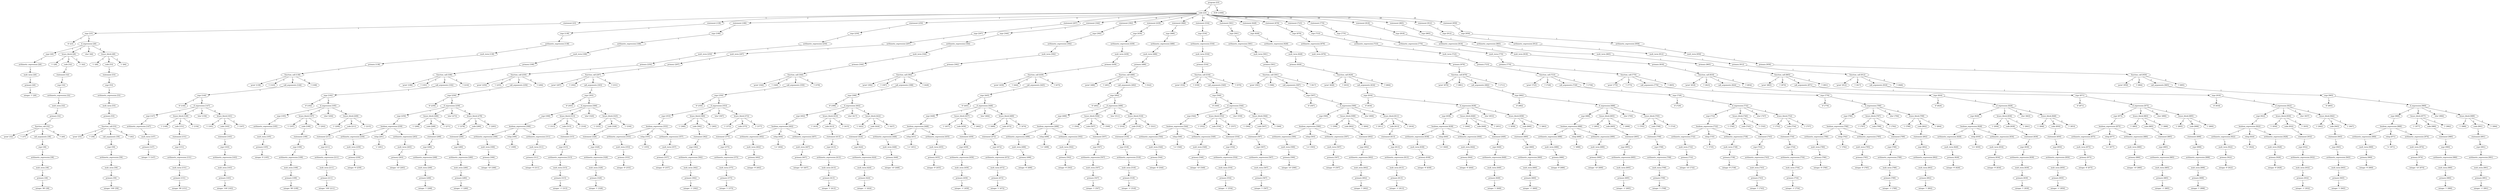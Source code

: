 digraph arpeggio_graph {
4310085312 [label="program [23]"];
4310085312->4310085184 [label="1"]

4310085184 [label="code [23]"];
4310085184->4309643584 [label="1"]

4309643584 [label="statement [23]"];
4309643584->4309644224 [label="1"]

4309644224 [label="expr [23]"];
4309644224->4308303536 [label="1"]

4308303536 [label=" 'if' [23]"];
4309644224->4311436992 [label="2"]

4311436992 [label="if_expression [26]"];
4311436992->4309250240 [label="1"]

4309250240 [label="expr [26]"];
4309250240->4309250752 [label="1"]

4309250752 [label="arithmetic_expression [26]"];
4309250752->4309252672 [label="1"]

4309252672 [label="mult_term [26]"];
4309252672->4309250368 [label="1"]

4309250368 [label="primary [26]"];
4309250368->4308623648 [label="1"]

4308623648 [label="integer '1' [26]"];
4311436992->4311436736 [label="2"]

4311436736 [label="brace_block [28]"];
4311436736->4308626224 [label="1"]

4308626224 [label=" '{' [28]"];
4311436736->4311435072 [label="2"]

4311435072 [label="code [32]"];
4311435072->4311434816 [label="1"]

4311434816 [label="statement [32]"];
4311434816->4311434944 [label="1"]

4311434944 [label="expr [32]"];
4311434944->4311436864 [label="1"]

4311436864 [label="arithmetic_expression [32]"];
4311436864->4311504576 [label="1"]

4311504576 [label="mult_term [32]"];
4311504576->4311504704 [label="1"]

4311504704 [label="primary [32]"];
4311504704->4311504832 [label="1"]

4311504832 [label="function_call [32]"];
4311504832->4309224912 [label="1"]

4309224912 [label=" 'print' [32]"];
4311504832->4309222448 [label="2"]

4309222448 [label=" '(' [37]"];
4311504832->4311503936 [label="3"]

4311503936 [label="call_arguments [38]"];
4311503936->4311503680 [label="1"]

4311503680 [label="expr [38]"];
4311503680->4311503808 [label="1"]

4311503808 [label="arithmetic_expression [38]"];
4311503808->4311504960 [label="1"]

4311504960 [label="mult_term [38]"];
4311504960->4311505088 [label="1"]

4311505088 [label="primary [38]"];
4311505088->4309222112 [label="1"]

4309222112 [label="integer '99' [38]"];
4311504832->4309222000 [label="4"]

4309222000 [label=" ')' [40]"];
4311436736->4309222224 [label="3"]

4309222224 [label=" '}' [42]"];
4311436992->4309224240 [label="3"]

4309224240 [label=" 'else' [44]"];
4311436992->4311436224 [label="4"]

4311436224 [label="brace_block [49]"];
4311436224->4309223568 [label="1"]

4309223568 [label=" '{' [49]"];
4311436224->4311434688 [label="2"]

4311434688 [label="code [53]"];
4311434688->4311435456 [label="1"]

4311435456 [label="statement [53]"];
4311435456->4311435584 [label="1"]

4311435584 [label="expr [53]"];
4311435584->4311435712 [label="1"]

4311435712 [label="arithmetic_expression [53]"];
4311435712->4311435328 [label="1"]

4311435328 [label="mult_term [53]"];
4311435328->4311435200 [label="1"]

4311435200 [label="primary [53]"];
4311435200->4311435840 [label="1"]

4311435840 [label="function_call [53]"];
4311435840->4309224016 [label="1"]

4309224016 [label=" 'print' [53]"];
4311435840->4309222336 [label="2"]

4309222336 [label=" '(' [58]"];
4311435840->4311436352 [label="3"]

4311436352 [label="call_arguments [59]"];
4311436352->4311436480 [label="1"]

4311436480 [label="expr [59]"];
4311436480->4311436096 [label="1"]

4311436096 [label="arithmetic_expression [59]"];
4311436096->4311435968 [label="1"]

4311435968 [label="mult_term [59]"];
4311435968->4311436608 [label="1"]

4311436608 [label="primary [59]"];
4311436608->4311025248 [label="1"]

4311025248 [label="integer '100' [59]"];
4311435840->4311027376 [label="4"]

4311027376 [label=" ')' [62]"];
4311436224->4311023680 [label="3"]

4311023680 [label=" '}' [64]"];
4310085184->4311371968 [label="2"]

4311371968 [label="statement [138]"];
4311371968->4311371840 [label="1"]

4311371840 [label="expr [138]"];
4311371840->4309454656 [label="1"]

4309454656 [label="arithmetic_expression [138]"];
4309454656->4309454528 [label="1"]

4309454528 [label="mult_term [138]"];
4309454528->4309454400 [label="1"]

4309454400 [label="primary [138]"];
4309454400->4309454272 [label="1"]

4309454272 [label="function_call [138]"];
4309454272->4309357504 [label="1"]

4309357504 [label=" 'print' [138]"];
4309454272->4309357392 [label="2"]

4309357392 [label=" '(' [143]"];
4309454272->4309454144 [label="3"]

4309454144 [label="call_arguments [144]"];
4309454144->4309454016 [label="1"]

4309454016 [label="expr [144]"];
4309454016->4309357616 [label="1"]

4309357616 [label=" 'if' [144]"];
4309454016->4309453888 [label="2"]

4309453888 [label="if_expression [147]"];
4309453888->4310325568 [label="1"]

4310325568 [label="expr [147]"];
4310325568->4310325440 [label="1"]

4310325440 [label="arithmetic_expression [147]"];
4310325440->4310325312 [label="1"]

4310325312 [label="mult_term [147]"];
4310325312->4310325184 [label="1"]

4310325184 [label="primary [147]"];
4310325184->4309359408 [label="1"]

4309359408 [label="integer '1' [147]"];
4309453888->4309451456 [label="2"]

4309451456 [label="brace_block [149]"];
4309451456->4309358064 [label="1"]

4309358064 [label=" '{' [149]"];
4309451456->4309451328 [label="2"]

4309451328 [label="code [151]"];
4309451328->4309451200 [label="1"]

4309451200 [label="statement [151]"];
4309451200->4309451072 [label="1"]

4309451072 [label="expr [151]"];
4309451072->4309450944 [label="1"]

4309450944 [label="arithmetic_expression [151]"];
4309450944->4309450816 [label="1"]

4309450816 [label="mult_term [151]"];
4309450816->4310327104 [label="1"]

4310327104 [label="primary [151]"];
4310327104->4309446720 [label="1"]

4309446720 [label="integer '99' [151]"];
4309451456->4309446832 [label="3"]

4309446832 [label=" '}' [154]"];
4309453888->4309446944 [label="3"]

4309446944 [label=" 'else' [156]"];
4309453888->4309453760 [label="4"]

4309453760 [label="brace_block [161]"];
4309453760->4309447056 [label="1"]

4309447056 [label=" '{' [161]"];
4309453760->4309453632 [label="2"]

4309453632 [label="code [163]"];
4309453632->4309453504 [label="1"]

4309453504 [label="statement [163]"];
4309453504->4309453376 [label="1"]

4309453376 [label="expr [163]"];
4309453376->4309453248 [label="1"]

4309453248 [label="arithmetic_expression [163]"];
4309453248->4309453120 [label="1"]

4309453120 [label="mult_term [163]"];
4309453120->4309452992 [label="1"]

4309452992 [label="primary [163]"];
4309452992->4309448848 [label="1"]

4309448848 [label="integer '100' [163]"];
4309453760->4309448960 [label="3"]

4309448960 [label=" '}' [167]"];
4309454272->4309449072 [label="4"]

4309449072 [label=" ')' [168]"];
4310085184->4308995648 [label="3"]

4308995648 [label="statement [186]"];
4308995648->4308995520 [label="1"]

4308995520 [label="expr [186]"];
4308995520->4308995392 [label="1"]

4308995392 [label="arithmetic_expression [186]"];
4308995392->4308995264 [label="1"]

4308995264 [label="mult_term [186]"];
4308995264->4308995136 [label="1"]

4308995136 [label="primary [186]"];
4308995136->4308995008 [label="1"]

4308995008 [label="function_call [186]"];
4308995008->4309359856 [label="1"]

4309359856 [label=" 'print' [186]"];
4308995008->4309359968 [label="2"]

4309359968 [label=" '(' [191]"];
4308995008->4308994880 [label="3"]

4308994880 [label="call_arguments [192]"];
4308994880->4308994752 [label="1"]

4308994752 [label="expr [192]"];
4308994752->4309359520 [label="1"]

4309359520 [label=" 'if' [192]"];
4308994752->4308994624 [label="2"]

4308994624 [label="if_expression [195]"];
4308994624->4309047104 [label="1"]

4309047104 [label="expr [195]"];
4309047104->4309046976 [label="1"]

4309046976 [label="arithmetic_expression [195]"];
4309046976->4309046848 [label="1"]

4309046848 [label="mult_term [195]"];
4309046848->4309046720 [label="1"]

4309046720 [label="primary [195]"];
4309046720->4309360528 [label="1"]

4309360528 [label="integer '0' [195]"];
4308994624->4308992192 [label="2"]

4308992192 [label="brace_block [197]"];
4308992192->4309359632 [label="1"]

4309359632 [label=" '{' [197]"];
4308992192->4308992064 [label="2"]

4308992064 [label="code [199]"];
4308992064->4309049152 [label="1"]

4309049152 [label="statement [199]"];
4309049152->4309049024 [label="1"]

4309049024 [label="expr [199]"];
4309049024->4309048896 [label="1"]

4309048896 [label="arithmetic_expression [199]"];
4309048896->4309048768 [label="1"]

4309048768 [label="mult_term [199]"];
4309048768->4309048640 [label="1"]

4309048640 [label="primary [199]"];
4309048640->4309448512 [label="1"]

4309448512 [label="integer '99' [199]"];
4308992192->4309448400 [label="3"]

4309448400 [label=" '}' [202]"];
4308994624->4309448288 [label="3"]

4309448288 [label=" 'else' [204]"];
4308994624->4308994496 [label="4"]

4308994496 [label="brace_block [209]"];
4308994496->4309448176 [label="1"]

4309448176 [label=" '{' [209]"];
4308994496->4308994368 [label="2"]

4308994368 [label="code [211]"];
4308994368->4308994240 [label="1"]

4308994240 [label="statement [211]"];
4308994240->4308994112 [label="1"]

4308994112 [label="expr [211]"];
4308994112->4308993984 [label="1"]

4308993984 [label="arithmetic_expression [211]"];
4308993984->4308993856 [label="1"]

4308993856 [label="mult_term [211]"];
4308993856->4308993728 [label="1"]

4308993728 [label="primary [211]"];
4308993728->4308910368 [label="1"]

4308910368 [label="integer '100' [211]"];
4308994496->4308910480 [label="3"]

4308910480 [label=" '}' [215]"];
4308995008->4308910592 [label="4"]

4308910592 [label=" ')' [216]"];
4310085184->4311139904 [label="4"]

4311139904 [label="statement [250]"];
4311139904->4311139776 [label="1"]

4311139776 [label="expr [250]"];
4311139776->4311139648 [label="1"]

4311139648 [label="arithmetic_expression [250]"];
4311139648->4311139520 [label="1"]

4311139520 [label="mult_term [250]"];
4311139520->4311139392 [label="1"]

4311139392 [label="primary [250]"];
4311139392->4311139264 [label="1"]

4311139264 [label="function_call [250]"];
4311139264->4309358736 [label="1"]

4309358736 [label=" 'print' [250]"];
4311139264->4309357280 [label="2"]

4309357280 [label=" '(' [255]"];
4311139264->4311139136 [label="3"]

4311139136 [label="call_arguments [256]"];
4311139136->4311139008 [label="1"]

4311139008 [label="expr [256]"];
4311139008->4309357168 [label="1"]

4309357168 [label=" 'if' [256]"];
4311139008->4311138880 [label="2"]

4311138880 [label="if_expression [259]"];
4311138880->4310875840 [label="1"]

4310875840 [label="expr [259]"];
4310875840->4310875712 [label="1"]

4310875712 [label="boolean_expression [259]"];
4310875712->4310874560 [label="1"]

4310874560 [label="arithmetic_expression [259]"];
4310874560->4310874432 [label="1"]

4310874432 [label="mult_term [259]"];
4310874432->4310874304 [label="1"]

4310874304 [label="primary [259]"];
4310874304->4309449296 [label="1"]

4309449296 [label="integer '9' [259]"];
4310875712->4310874688 [label="2"]

4310874688 [label="relop [261]"];
4310874688->4309447168 [label="1"]

4309447168 [label=" '<' [261]"];
4310875712->4310875584 [label="3"]

4310875584 [label="arithmetic_expression [263]"];
4310875584->4310875456 [label="1"]

4310875456 [label="mult_term [263]"];
4310875456->4310875328 [label="1"]

4310875328 [label="primary [263]"];
4310875328->4309449632 [label="1"]

4309449632 [label="integer '10' [263]"];
4311138880->4309420096 [label="2"]

4309420096 [label="brace_block [266]"];
4309420096->4309449520 [label="1"]

4309449520 [label=" '{' [266]"];
4309420096->4309419968 [label="2"]

4309419968 [label="code [268]"];
4309419968->4309419840 [label="1"]

4309419840 [label="statement [268]"];
4309419840->4309419712 [label="1"]

4309419712 [label="expr [268]"];
4309419712->4309419584 [label="1"]

4309419584 [label="arithmetic_expression [268]"];
4309419584->4309419456 [label="1"]

4309419456 [label="mult_term [268]"];
4309419456->4309419328 [label="1"]

4309419328 [label="primary [268]"];
4309419328->4308911264 [label="1"]

4308911264 [label="integer '1' [268]"];
4309420096->4308911376 [label="3"]

4308911376 [label=" '}' [271]"];
4311138880->4308911488 [label="3"]

4308911488 [label=" 'else' [273]"];
4311138880->4311138752 [label="4"]

4311138752 [label="brace_block [278]"];
4311138752->4308911600 [label="1"]

4308911600 [label=" '{' [278]"];
4311138752->4311138624 [label="2"]

4311138624 [label="code [280]"];
4311138624->4311138496 [label="1"]

4311138496 [label="statement [280]"];
4311138496->4311138368 [label="1"]

4311138368 [label="expr [280]"];
4311138368->4309421888 [label="1"]

4309421888 [label="arithmetic_expression [280]"];
4309421888->4309421760 [label="1"]

4309421760 [label="mult_term [280]"];
4309421760->4309421632 [label="1"]

4309421632 [label="primary [280]"];
4309421632->4308913392 [label="1"]

4308913392 [label="integer '-1' [280]"];
4311138752->4308913504 [label="3"]

4308913504 [label=" '}' [283]"];
4311139264->4308913616 [label="4"]

4308913616 [label=" ')' [284]"];
4310085184->4309112512 [label="5"]

4309112512 [label="statement [297]"];
4309112512->4309112384 [label="1"]

4309112384 [label="expr [297]"];
4309112384->4309112256 [label="1"]

4309112256 [label="arithmetic_expression [297]"];
4309112256->4309112128 [label="1"]

4309112128 [label="mult_term [297]"];
4309112128->4309112000 [label="1"]

4309112000 [label="primary [297]"];
4309112000->4309111872 [label="1"]

4309111872 [label="function_call [297]"];
4309111872->4309360304 [label="1"]

4309360304 [label=" 'print' [297]"];
4309111872->4309360416 [label="2"]

4309360416 [label=" '(' [302]"];
4309111872->4309111744 [label="3"]

4309111744 [label="call_arguments [303]"];
4309111744->4309111616 [label="1"]

4309111616 [label="expr [303]"];
4309111616->4309447952 [label="1"]

4309447952 [label=" 'if' [303]"];
4309111616->4309111488 [label="2"]

4309111488 [label="if_expression [306]"];
4309111488->4310122304 [label="1"]

4310122304 [label="expr [306]"];
4310122304->4310122176 [label="1"]

4310122176 [label="boolean_expression [306]"];
4310122176->4310121024 [label="1"]

4310121024 [label="arithmetic_expression [306]"];
4310121024->4310120896 [label="1"]

4310120896 [label="mult_term [306]"];
4310120896->4310120768 [label="1"]

4310120768 [label="primary [306]"];
4310120768->4309450304 [label="1"]

4309450304 [label="integer '10' [306]"];
4310122176->4310121152 [label="2"]

4310121152 [label="relop [309]"];
4310121152->4309450416 [label="1"]

4309450416 [label=" '<' [309]"];
4310122176->4310122048 [label="3"]

4310122048 [label="arithmetic_expression [311]"];
4310122048->4310121920 [label="1"]

4310121920 [label="mult_term [311]"];
4310121920->4310121792 [label="1"]

4310121792 [label="primary [311]"];
4310121792->4308913840 [label="1"]

4308913840 [label="integer '9' [311]"];
4309111488->4309674176 [label="2"]

4309674176 [label="brace_block [313]"];
4309674176->4308913728 [label="1"]

4308913728 [label=" '{' [313]"];
4309674176->4309674048 [label="2"]

4309674048 [label="code [315]"];
4309674048->4309673920 [label="1"]

4309673920 [label="statement [315]"];
4309673920->4309673792 [label="1"]

4309673792 [label="expr [315]"];
4309673792->4309673664 [label="1"]

4309673664 [label="arithmetic_expression [315]"];
4309673664->4309673536 [label="1"]

4309673536 [label="mult_term [315]"];
4309673536->4309673408 [label="1"]

4309673408 [label="primary [315]"];
4309673408->4308912944 [label="1"]

4308912944 [label="integer '-1' [315]"];
4309674176->4308912832 [label="3"]

4308912832 [label=" '}' [318]"];
4309111488->4308912720 [label="3"]

4308912720 [label=" 'else' [320]"];
4309111488->4309111360 [label="4"]

4309111360 [label="brace_block [325]"];
4309111360->4308912608 [label="1"]

4308912608 [label=" '{' [325]"];
4309111360->4309111232 [label="2"]

4309111232 [label="code [328]"];
4309111232->4309111104 [label="1"]

4309111104 [label="statement [328]"];
4309111104->4309110976 [label="1"]

4309110976 [label="expr [328]"];
4309110976->4309110848 [label="1"]

4309110848 [label="arithmetic_expression [328]"];
4309110848->4309675840 [label="1"]

4309675840 [label="mult_term [328]"];
4309675840->4309675712 [label="1"]

4309675712 [label="primary [328]"];
4309675712->4309255664 [label="1"]

4309255664 [label="integer '1' [328]"];
4309111360->4309255776 [label="3"]

4309255776 [label=" '}' [330]"];
4309111872->4309255888 [label="4"]

4309255888 [label=" ')' [331]"];
4310085184->4310013760 [label="6"]

4310013760 [label="statement [344]"];
4310013760->4310013632 [label="1"]

4310013632 [label="expr [344]"];
4310013632->4310013504 [label="1"]

4310013504 [label="arithmetic_expression [344]"];
4310013504->4310013376 [label="1"]

4310013376 [label="mult_term [344]"];
4310013376->4310013248 [label="1"]

4310013248 [label="primary [344]"];
4310013248->4310013120 [label="1"]

4310013120 [label="function_call [344]"];
4310013120->4309447616 [label="1"]

4309447616 [label=" 'print' [344]"];
4310013120->4309447840 [label="2"]

4309447840 [label=" '(' [349]"];
4310013120->4310012992 [label="3"]

4310012992 [label="call_arguments [350]"];
4310012992->4310012864 [label="1"]

4310012864 [label="expr [350]"];
4310012864->4309450080 [label="1"]

4309450080 [label=" 'if' [350]"];
4310012864->4310012736 [label="2"]

4310012736 [label="if_expression [353]"];
4310012736->4311011392 [label="1"]

4311011392 [label="expr [353]"];
4311011392->4311473984 [label="1"]

4311473984 [label="boolean_expression [353]"];
4311473984->4311472832 [label="1"]

4311472832 [label="arithmetic_expression [353]"];
4311472832->4311472704 [label="1"]

4311472704 [label="mult_term [353]"];
4311472704->4311472576 [label="1"]

4311472576 [label="primary [353]"];
4311472576->4308912048 [label="1"]

4308912048 [label="integer '9' [353]"];
4311473984->4311472960 [label="2"]

4311472960 [label="relop [355]"];
4311472960->4308912384 [label="1"]

4308912384 [label=" '<' [355]"];
4311473984->4311473856 [label="3"]

4311473856 [label="arithmetic_expression [357]"];
4311473856->4311473728 [label="1"]

4311473728 [label="mult_term [357]"];
4311473728->4311473600 [label="1"]

4311473600 [label="primary [357]"];
4311473600->4308911712 [label="1"]

4308911712 [label="integer '9' [357]"];
4310012736->4311013696 [label="2"]

4311013696 [label="brace_block [360]"];
4311013696->4308911824 [label="1"]

4308911824 [label=" '{' [360]"];
4311013696->4311013568 [label="2"]

4311013568 [label="code [362]"];
4311013568->4311013440 [label="1"]

4311013440 [label="statement [362]"];
4311013440->4311013312 [label="1"]

4311013312 [label="expr [362]"];
4311013312->4311013184 [label="1"]

4311013184 [label="arithmetic_expression [362]"];
4311013184->4311013056 [label="1"]

4311013056 [label="mult_term [362]"];
4311013056->4311012928 [label="1"]

4311012928 [label="primary [362]"];
4311012928->4309255216 [label="1"]

4309255216 [label="integer '-1' [362]"];
4311013696->4309255104 [label="3"]

4309255104 [label=" '}' [365]"];
4310012736->4309254992 [label="3"]

4309254992 [label=" 'else' [367]"];
4310012736->4310012608 [label="4"]

4310012608 [label="brace_block [372]"];
4310012608->4309254880 [label="1"]

4309254880 [label=" '{' [372]"];
4310012608->4310012480 [label="2"]

4310012480 [label="code [375]"];
4310012480->4310012352 [label="1"]

4310012352 [label="statement [375]"];
4310012352->4310012224 [label="1"]

4310012224 [label="expr [375]"];
4310012224->4310012096 [label="1"]

4310012096 [label="arithmetic_expression [375]"];
4310012096->4310011968 [label="1"]

4310011968 [label="mult_term [375]"];
4310011968->4311015232 [label="1"]

4311015232 [label="primary [375]"];
4311015232->4309257904 [label="1"]

4309257904 [label="integer '1' [375]"];
4310012608->4309258016 [label="3"]

4309258016 [label=" '}' [377]"];
4310013120->4309258128 [label="4"]

4309258128 [label=" ')' [378]"];
4310085184->4309243840 [label="7"]

4309243840 [label="statement [392]"];
4309243840->4309243712 [label="1"]

4309243712 [label="expr [392]"];
4309243712->4309243584 [label="1"]

4309243584 [label="arithmetic_expression [392]"];
4309243584->4309243456 [label="1"]

4309243456 [label="mult_term [392]"];
4309243456->4309243328 [label="1"]

4309243328 [label="primary [392]"];
4309243328->4309243200 [label="1"]

4309243200 [label="function_call [392]"];
4309243200->4309449856 [label="1"]

4309449856 [label=" 'print' [392]"];
4309243200->4309447280 [label="2"]

4309447280 [label=" '(' [397]"];
4309243200->4309243072 [label="3"]

4309243072 [label="call_arguments [398]"];
4309243072->4309242944 [label="1"]

4309242944 [label="expr [398]"];
4309242944->4309449408 [label="1"]

4309449408 [label=" 'if' [398]"];
4309242944->4309242816 [label="2"]

4309242816 [label="if_expression [402]"];
4309242816->4311012544 [label="1"]

4311012544 [label="expr [402]"];
4311012544->4311012672 [label="1"]

4311012672 [label="boolean_expression [402]"];
4311012672->4311473088 [label="1"]

4311473088 [label="arithmetic_expression [402]"];
4311473088->4311473216 [label="1"]

4311473216 [label="mult_term [402]"];
4311473216->4311473344 [label="1"]

4311473344 [label="primary [402]"];
4311473344->4308913952 [label="1"]

4308913952 [label="integer '9' [402]"];
4311012672->4311473472 [label="2"]

4311473472 [label="relop [404]"];
4311473472->4308914064 [label="1"]

4308914064 [label=" '<=' [404]"];
4311012672->4311011520 [label="3"]

4311011520 [label="arithmetic_expression [407]"];
4311011520->4311011648 [label="1"]

4311011648 [label="mult_term [407]"];
4311011648->4311011776 [label="1"]

4311011776 [label="primary [407]"];
4311011776->4309254208 [label="1"]

4309254208 [label="integer '10' [407]"];
4309242816->4310014400 [label="2"]

4310014400 [label="brace_block [410]"];
4310014400->4309254320 [label="1"]

4309254320 [label=" '{' [410]"];
4310014400->4310014272 [label="2"]

4310014272 [label="code [413]"];
4310014272->4310014144 [label="1"]

4310014144 [label="statement [413]"];
4310014144->4310014016 [label="1"]

4310014016 [label="expr [413]"];
4310014016->4310013888 [label="1"]

4310013888 [label="arithmetic_expression [413]"];
4310013888->4311014720 [label="1"]

4311014720 [label="mult_term [413]"];
4311014720->4311014848 [label="1"]

4311014848 [label="primary [413]"];
4311014848->4309257232 [label="1"]

4309257232 [label="integer '1' [413]"];
4310014400->4309257120 [label="3"]

4309257120 [label=" '}' [415]"];
4309242816->4309041216 [label="3"]

4309041216 [label=" 'else' [417]"];
4309242816->4309242688 [label="4"]

4309242688 [label="brace_block [422]"];
4309242688->4309041328 [label="1"]

4309041328 [label=" '{' [422]"];
4309242688->4309242560 [label="2"]

4309242560 [label="code [424]"];
4309242560->4309242432 [label="1"]

4309242432 [label="statement [424]"];
4309242432->4309242304 [label="1"]

4309242304 [label="expr [424]"];
4309242304->4309242176 [label="1"]

4309242176 [label="arithmetic_expression [424]"];
4309242176->4309242048 [label="1"]

4309242048 [label="mult_term [424]"];
4309242048->4309241920 [label="1"]

4309241920 [label="primary [424]"];
4309241920->4309043120 [label="1"]

4309043120 [label="integer '-1' [424]"];
4309242688->4309043232 [label="3"]

4309043232 [label=" '}' [427]"];
4309243200->4309043344 [label="4"]

4309043344 [label=" ')' [428]"];
4310085184->4309956672 [label="8"]

4309956672 [label="statement [439]"];
4309956672->4309956544 [label="1"]

4309956544 [label="expr [439]"];
4309956544->4309956416 [label="1"]

4309956416 [label="arithmetic_expression [439]"];
4309956416->4309956288 [label="1"]

4309956288 [label="mult_term [439]"];
4309956288->4309956160 [label="1"]

4309956160 [label="primary [439]"];
4309956160->4309956032 [label="1"]

4309956032 [label="function_call [439]"];
4309956032->4308911040 [label="1"]

4308911040 [label=" 'print' [439]"];
4309956032->4308910816 [label="2"]

4308910816 [label=" '(' [444]"];
4309956032->4309955904 [label="3"]

4309955904 [label="call_arguments [445]"];
4309955904->4309955776 [label="1"]

4309955776 [label="expr [445]"];
4309955776->4308911936 [label="1"]

4308911936 [label=" 'if' [445]"];
4309955776->4309955648 [label="2"]

4309955648 [label="if_expression [448]"];
4309955648->4311014208 [label="1"]

4311014208 [label="expr [448]"];
4311014208->4311015104 [label="1"]

4311015104 [label="boolean_expression [448]"];
4311015104->4311012288 [label="1"]

4311012288 [label="arithmetic_expression [448]"];
4311012288->4311012160 [label="1"]

4311012160 [label="mult_term [448]"];
4311012160->4311012032 [label="1"]

4311012032 [label="primary [448]"];
4311012032->4309256336 [label="1"]

4309256336 [label="integer '10' [448]"];
4311015104->4311011904 [label="2"]

4311011904 [label="relop [451]"];
4311011904->4309256448 [label="1"]

4309256448 [label=" '<=' [451]"];
4311015104->4311012416 [label="3"]

4311012416 [label="arithmetic_expression [455]"];
4311012416->4311012800 [label="1"]

4311012800 [label="mult_term [455]"];
4311012800->4311014592 [label="1"]

4311014592 [label="primary [455]"];
4311014592->4309256672 [label="1"]

4309256672 [label="integer '9' [455]"];
4309955648->4309244480 [label="2"]

4309244480 [label="brace_block [457]"];
4309244480->4309256784 [label="1"]

4309256784 [label=" '{' [457]"];
4309244480->4309244352 [label="2"]

4309244352 [label="code [459]"];
4309244352->4309244224 [label="1"]

4309244224 [label="statement [459]"];
4309244224->4309244096 [label="1"]

4309244096 [label="expr [459]"];
4309244096->4309243968 [label="1"]

4309243968 [label="arithmetic_expression [459]"];
4309243968->4310015424 [label="1"]

4310015424 [label="mult_term [459]"];
4310015424->4310015552 [label="1"]

4310015552 [label="primary [459]"];
4310015552->4309042672 [label="1"]

4309042672 [label="integer '-1' [459]"];
4309244480->4309042560 [label="3"]

4309042560 [label=" '}' [462]"];
4309955648->4309042448 [label="3"]

4309042448 [label=" 'else' [464]"];
4309955648->4309955520 [label="4"]

4309955520 [label="brace_block [469]"];
4309955520->4309042336 [label="1"]

4309042336 [label=" '{' [469]"];
4309955520->4309955392 [label="2"]

4309955392 [label="code [472]"];
4309955392->4309955264 [label="1"]

4309955264 [label="statement [472]"];
4309955264->4309955136 [label="1"]

4309955136 [label="expr [472]"];
4309955136->4309955008 [label="1"]

4309955008 [label="arithmetic_expression [472]"];
4309955008->4309954880 [label="1"]

4309954880 [label="mult_term [472]"];
4309954880->4309954752 [label="1"]

4309954752 [label="primary [472]"];
4309954752->4310053040 [label="1"]

4310053040 [label="integer '1' [472]"];
4309955520->4310053152 [label="3"]

4310053152 [label=" '}' [474]"];
4309956032->4310053264 [label="4"]

4310053264 [label=" ')' [475]"];
4310085184->4309272768 [label="9"]

4309272768 [label="statement [486]"];
4309272768->4309272640 [label="1"]

4309272640 [label="expr [486]"];
4309272640->4309272512 [label="1"]

4309272512 [label="arithmetic_expression [486]"];
4309272512->4309272384 [label="1"]

4309272384 [label="mult_term [486]"];
4309272384->4309272256 [label="1"]

4309272256 [label="primary [486]"];
4309272256->4309272128 [label="1"]

4309272128 [label="function_call [486]"];
4309272128->4308912160 [label="1"]

4308912160 [label=" 'print' [486]"];
4309272128->4308913168 [label="2"]

4308913168 [label=" '(' [491]"];
4309272128->4309272000 [label="3"]

4309272000 [label="call_arguments [492]"];
4309272000->4309271872 [label="1"]

4309271872 [label="expr [492]"];
4309271872->4309254432 [label="1"]

4309254432 [label=" 'if' [492]"];
4309271872->4309271744 [label="2"]

4309271744 [label="if_expression [496]"];
4309271744->4310014912 [label="1"]

4310014912 [label="expr [496]"];
4310014912->4310015808 [label="1"]

4310015808 [label="boolean_expression [496]"];
4310015808->4311013952 [label="1"]

4311013952 [label="arithmetic_expression [496]"];
4311013952->4311014080 [label="1"]

4311014080 [label="mult_term [496]"];
4311014080->4311014336 [label="1"]

4311014336 [label="primary [496]"];
4311014336->4309257568 [label="1"]

4309257568 [label="integer '9' [496]"];
4310015808->4311014464 [label="2"]

4311014464 [label="relop [498]"];
4311014464->4309257456 [label="1"]

4309257456 [label=" '<=' [498]"];
4310015808->4310015296 [label="3"]

4310015296 [label="arithmetic_expression [502]"];
4310015296->4310015168 [label="1"]

4310015168 [label="mult_term [502]"];
4310015168->4310015040 [label="1"]

4310015040 [label="primary [502]"];
4310015040->4309041440 [label="1"]

4309041440 [label="integer '9' [502]"];
4309271744->4309957312 [label="2"]

4309957312 [label="brace_block [504]"];
4309957312->4309041552 [label="1"]

4309041552 [label=" '{' [504]"];
4309957312->4309957184 [label="2"]

4309957184 [label="code [507]"];
4309957184->4309957056 [label="1"]

4309957056 [label="statement [507]"];
4309957056->4309956928 [label="1"]

4309956928 [label="expr [507]"];
4309956928->4309956800 [label="1"]

4309956800 [label="arithmetic_expression [507]"];
4309956800->4309954624 [label="1"]

4309954624 [label="mult_term [507]"];
4309954624->4309245504 [label="1"]

4309245504 [label="primary [507]"];
4309245504->4309044688 [label="1"]

4309044688 [label="integer '1' [507]"];
4309957312->4309044576 [label="3"]

4309044576 [label=" '}' [509]"];
4309271744->4310053488 [label="3"]

4310053488 [label=" 'else' [511]"];
4309271744->4309271616 [label="4"]

4309271616 [label="brace_block [516]"];
4309271616->4310053376 [label="1"]

4310053376 [label=" '{' [516]"];
4309271616->4309271488 [label="2"]

4309271488 [label="code [518]"];
4309271488->4309271360 [label="1"]

4309271360 [label="statement [518]"];
4309271360->4309271232 [label="1"]

4309271232 [label="expr [518]"];
4309271232->4309271104 [label="1"]

4309271104 [label="arithmetic_expression [518]"];
4309271104->4309270976 [label="1"]

4309270976 [label="mult_term [518]"];
4309270976->4309270848 [label="1"]

4309270848 [label="primary [518]"];
4309270848->4310055280 [label="1"]

4310055280 [label="integer '-1' [518]"];
4309271616->4310055392 [label="3"]

4310055392 [label=" '}' [521]"];
4309272128->4310055504 [label="4"]

4310055504 [label=" ')' [522]"];
4310085184->4310206912 [label="10"]

4310206912 [label="statement [534]"];
4310206912->4310206784 [label="1"]

4310206784 [label="expr [534]"];
4310206784->4310206656 [label="1"]

4310206656 [label="arithmetic_expression [534]"];
4310206656->4310206528 [label="1"]

4310206528 [label="mult_term [534]"];
4310206528->4310206400 [label="1"]

4310206400 [label="primary [534]"];
4310206400->4310206272 [label="1"]

4310206272 [label="function_call [534]"];
4310206272->4309256896 [label="1"]

4309256896 [label=" 'print' [534]"];
4310206272->4309257008 [label="2"]

4309257008 [label=" '(' [539]"];
4310206272->4310206144 [label="3"]

4310206144 [label="call_arguments [540]"];
4310206144->4310206016 [label="1"]

4310206016 [label="expr [540]"];
4310206016->4309256224 [label="1"]

4309256224 [label=" 'if' [540]"];
4310206016->4310205888 [label="2"]

4310205888 [label="if_expression [544]"];
4310205888->4309244992 [label="1"]

4309244992 [label="expr [544]"];
4309244992->4309245760 [label="1"]

4309245760 [label="boolean_expression [544]"];
4309245760->4310014656 [label="1"]

4310014656 [label="arithmetic_expression [544]"];
4310014656->4311472448 [label="1"]

4311472448 [label="mult_term [544]"];
4311472448->4311472320 [label="1"]

4311472320 [label="primary [544]"];
4311472320->4309043792 [label="1"]

4309043792 [label="integer '9' [544]"];
4309245760->4310014784 [label="2"]

4310014784 [label="relop [546]"];
4310014784->4309043904 [label="1"]

4309043904 [label=" '>=' [546]"];
4309245760->4309245376 [label="3"]

4309245376 [label="arithmetic_expression [549]"];
4309245376->4309245248 [label="1"]

4309245248 [label="mult_term [549]"];
4309245248->4309245120 [label="1"]

4309245120 [label="primary [549]"];
4309245120->4309044128 [label="1"]

4309044128 [label="integer '10' [549]"];
4310205888->4309273536 [label="2"]

4309273536 [label="brace_block [552]"];
4309273536->4309044240 [label="1"]

4309044240 [label=" '{' [552]"];
4309273536->4309273408 [label="2"]

4309273408 [label="code [554]"];
4309273408->4309273280 [label="1"]

4309273280 [label="statement [554]"];
4309273280->4309273152 [label="1"]

4309273152 [label="expr [554]"];
4309273152->4309273024 [label="1"]

4309273024 [label="arithmetic_expression [554]"];
4309273024->4309270592 [label="1"]

4309270592 [label="mult_term [554]"];
4309270592->4309270720 [label="1"]

4309270720 [label="primary [554]"];
4309270720->4310054832 [label="1"]

4310054832 [label="integer '-1' [554]"];
4309273536->4310054720 [label="3"]

4310054720 [label=" '}' [557]"];
4310205888->4310054608 [label="3"]

4310054608 [label=" 'else' [559]"];
4310205888->4310205760 [label="4"]

4310205760 [label="brace_block [564]"];
4310205760->4310054496 [label="1"]

4310054496 [label=" '{' [564]"];
4310205760->4310205632 [label="2"]

4310205632 [label="code [567]"];
4310205632->4310205504 [label="1"]

4310205504 [label="statement [567]"];
4310205504->4310205376 [label="1"]

4310205376 [label="expr [567]"];
4310205376->4310205248 [label="1"]

4310205248 [label="arithmetic_expression [567]"];
4310205248->4310205120 [label="1"]

4310205120 [label="mult_term [567]"];
4310205120->4310204992 [label="1"]

4310204992 [label="primary [567]"];
4310204992->4310106736 [label="1"]

4310106736 [label="integer '1' [567]"];
4310205760->4310106848 [label="3"]

4310106848 [label=" '}' [569]"];
4310206272->4310106960 [label="4"]

4310106960 [label=" ')' [570]"];
4310085184->4310735424 [label="11"]

4310735424 [label="statement [581]"];
4310735424->4310735296 [label="1"]

4310735296 [label="expr [581]"];
4310735296->4310735168 [label="1"]

4310735168 [label="arithmetic_expression [581]"];
4310735168->4310735040 [label="1"]

4310735040 [label="mult_term [581]"];
4310735040->4310734912 [label="1"]

4310734912 [label="primary [581]"];
4310734912->4310734784 [label="1"]

4310734784 [label="function_call [581]"];
4310734784->4309042112 [label="1"]

4309042112 [label=" 'print' [581]"];
4310734784->4309042224 [label="2"]

4309042224 [label=" '(' [586]"];
4310734784->4310734656 [label="3"]

4310734656 [label="call_arguments [587]"];
4310734656->4310734528 [label="1"]

4310734528 [label="expr [587]"];
4310734528->4309041888 [label="1"]

4309041888 [label=" 'if' [587]"];
4310734528->4310734400 [label="2"]

4310734400 [label="if_expression [590]"];
4310734400->4309957824 [label="1"]

4309957824 [label="expr [590]"];
4309957824->4309958464 [label="1"]

4309958464 [label="boolean_expression [590]"];
4309958464->4309244736 [label="1"]

4309244736 [label="arithmetic_expression [590]"];
4309244736->4311472192 [label="1"]

4311472192 [label="mult_term [590]"];
4311472192->4311471808 [label="1"]

4311471808 [label="primary [590]"];
4311471808->4309045024 [label="1"]

4309045024 [label="integer '10' [590]"];
4309958464->4309244864 [label="2"]

4309244864 [label="relop [593]"];
4309244864->4309044912 [label="1"]

4309044912 [label=" '>=' [593]"];
4309958464->4309958208 [label="3"]

4309958208 [label="arithmetic_expression [597]"];
4309958208->4309958080 [label="1"]

4309958080 [label="mult_term [597]"];
4309958080->4309957952 [label="1"]

4309957952 [label="primary [597]"];
4309957952->4310053600 [label="1"]

4310053600 [label="integer '9' [597]"];
4310734400->4310207552 [label="2"]

4310207552 [label="brace_block [599]"];
4310207552->4310053712 [label="1"]

4310053712 [label=" '{' [599]"];
4310207552->4310207424 [label="2"]

4310207424 [label="code [602]"];
4310207424->4310207296 [label="1"]

4310207296 [label="statement [602]"];
4310207296->4310207168 [label="1"]

4310207168 [label="expr [602]"];
4310207168->4310207040 [label="1"]

4310207040 [label="arithmetic_expression [602]"];
4310207040->4310204480 [label="1"]

4310204480 [label="mult_term [602]"];
4310204480->4310204608 [label="1"]

4310204608 [label="primary [602]"];
4310204608->4310106512 [label="1"]

4310106512 [label="integer '1' [602]"];
4310207552->4310106400 [label="3"]

4310106400 [label=" '}' [604]"];
4310734400->4310106288 [label="3"]

4310106288 [label=" 'else' [606]"];
4310734400->4310734272 [label="4"]

4310734272 [label="brace_block [611]"];
4310734272->4310106176 [label="1"]

4310106176 [label=" '{' [611]"];
4310734272->4310734144 [label="2"]

4310734144 [label="code [613]"];
4310734144->4310734016 [label="1"]

4310734016 [label="statement [613]"];
4310734016->4310733888 [label="1"]

4310733888 [label="expr [613]"];
4310733888->4310733760 [label="1"]

4310733760 [label="arithmetic_expression [613]"];
4310733760->4310733632 [label="1"]

4310733632 [label="mult_term [613]"];
4310733632->4310733504 [label="1"]

4310733504 [label="primary [613]"];
4310733504->4310108976 [label="1"]

4310108976 [label="integer '-1' [613]"];
4310734272->4310109088 [label="3"]

4310109088 [label=" '}' [616]"];
4310734784->4310109200 [label="4"]

4310109200 [label=" ')' [617]"];
4310085184->4310690496 [label="12"]

4310690496 [label="statement [628]"];
4310690496->4310690368 [label="1"]

4310690368 [label="expr [628]"];
4310690368->4310690240 [label="1"]

4310690240 [label="arithmetic_expression [628]"];
4310690240->4310690112 [label="1"]

4310690112 [label="mult_term [628]"];
4310690112->4310689984 [label="1"]

4310689984 [label="primary [628]"];
4310689984->4310689856 [label="1"]

4310689856 [label="function_call [628]"];
4310689856->4309044352 [label="1"]

4309044352 [label=" 'print' [628]"];
4310689856->4309044464 [label="2"]

4309044464 [label=" '(' [633]"];
4310689856->4310689728 [label="3"]

4310689728 [label="call_arguments [634]"];
4310689728->4310689600 [label="1"]

4310689600 [label="expr [634]"];
4310689600->4309043680 [label="1"]

4309043680 [label=" 'if' [634]"];
4310689600->4310689472 [label="2"]

4310689472 [label="if_expression [638]"];
4310689472->4309273664 [label="1"]

4309273664 [label="expr [638]"];
4309273664->4309274048 [label="1"]

4309274048 [label="boolean_expression [638]"];
4309274048->4309957568 [label="1"]

4309957568 [label="arithmetic_expression [638]"];
4309957568->4311471936 [label="1"]

4311471936 [label="mult_term [638]"];
4311471936->4311470272 [label="1"]

4311470272 [label="primary [638]"];
4311470272->4310055952 [label="1"]

4310055952 [label="integer '9' [638]"];
4309274048->4309957696 [label="2"]

4309957696 [label="relop [640]"];
4309957696->4310056064 [label="1"]

4310056064 [label=" '>=' [640]"];
4309274048->4309274432 [label="3"]

4309274432 [label="arithmetic_expression [644]"];
4309274432->4309274304 [label="1"]

4309274304 [label="mult_term [644]"];
4309274304->4309274176 [label="1"]

4309274176 [label="primary [644]"];
4309274176->4310056288 [label="1"]

4310056288 [label="integer '9' [644]"];
4310689472->4310736064 [label="2"]

4310736064 [label="brace_block [646]"];
4310736064->4310056400 [label="1"]

4310056400 [label=" '{' [646]"];
4310736064->4310735936 [label="2"]

4310735936 [label="code [649]"];
4310735936->4310735808 [label="1"]

4310735808 [label="statement [649]"];
4310735808->4310735680 [label="1"]

4310735680 [label="expr [649]"];
4310735680->4310735552 [label="1"]

4310735552 [label="arithmetic_expression [649]"];
4310735552->4310732992 [label="1"]

4310732992 [label="mult_term [649]"];
4310732992->4310733120 [label="1"]

4310733120 [label="primary [649]"];
4310733120->4310108528 [label="1"]

4310108528 [label="integer '1' [649]"];
4310736064->4310108416 [label="3"]

4310108416 [label=" '}' [651]"];
4310689472->4310108304 [label="3"]

4310108304 [label=" 'else' [653]"];
4310689472->4310689344 [label="4"]

4310689344 [label="brace_block [658]"];
4310689344->4310108192 [label="1"]

4310108192 [label=" '{' [658]"];
4310689344->4310689216 [label="2"]

4310689216 [label="code [660]"];
4310689216->4310689088 [label="1"]

4310689088 [label="statement [660]"];
4310689088->4310688960 [label="1"]

4310688960 [label="expr [660]"];
4310688960->4310688832 [label="1"]

4310688832 [label="arithmetic_expression [660]"];
4310688832->4310688704 [label="1"]

4310688704 [label="mult_term [660]"];
4310688704->4310688576 [label="1"]

4310688576 [label="primary [660]"];
4310688576->4310680624 [label="1"]

4310680624 [label="integer '-1' [660]"];
4310689344->4310680736 [label="3"]

4310680736 [label=" '}' [663]"];
4310689856->4310680848 [label="4"]

4310680848 [label=" ')' [664]"];
4310085184->4309351232 [label="13"]

4309351232 [label="statement [676]"];
4309351232->4309351104 [label="1"]

4309351104 [label="expr [676]"];
4309351104->4309350976 [label="1"]

4309350976 [label="arithmetic_expression [676]"];
4309350976->4309350848 [label="1"]

4309350848 [label="mult_term [676]"];
4309350848->4309350720 [label="1"]

4309350720 [label="primary [676]"];
4309350720->4309350592 [label="1"]

4309350592 [label="function_call [676]"];
4309350592->4310054272 [label="1"]

4310054272 [label=" 'print' [676]"];
4309350592->4310054384 [label="2"]

4310054384 [label=" '(' [681]"];
4309350592->4309350464 [label="3"]

4309350464 [label="call_arguments [682]"];
4309350464->4309350336 [label="1"]

4309350336 [label="expr [682]"];
4309350336->4310054048 [label="1"]

4310054048 [label=" 'if' [682]"];
4309350336->4309350208 [label="2"]

4309350208 [label="if_expression [686]"];
4309350208->4310733376 [label="1"]

4310733376 [label="expr [686]"];
4310733376->4310208064 [label="1"]

4310208064 [label="boolean_expression [686]"];
4310208064->4309273792 [label="1"]

4309273792 [label="arithmetic_expression [686]"];
4309273792->4311470144 [label="1"]

4311470144 [label="mult_term [686]"];
4311470144->4311471552 [label="1"]

4311471552 [label="primary [686]"];
4311471552->4310056736 [label="1"]

4310056736 [label="integer '9' [686]"];
4310208064->4309273920 [label="2"]

4309273920 [label="relop [688]"];
4309273920->4310055840 [label="1"]

4310055840 [label=" '>' [688]"];
4310208064->4310204864 [label="3"]

4310204864 [label="arithmetic_expression [690]"];
4310204864->4310204736 [label="1"]

4310204736 [label="mult_term [690]"];
4310204736->4310208320 [label="1"]

4310208320 [label="primary [690]"];
4310208320->4310107296 [label="1"]

4310107296 [label="integer '10' [690]"];
4309350208->4310691136 [label="2"]

4310691136 [label="brace_block [693]"];
4310691136->4310107408 [label="1"]

4310107408 [label=" '{' [693]"];
4310691136->4310691008 [label="2"]

4310691008 [label="code [695]"];
4310691008->4310690880 [label="1"]

4310690880 [label="statement [695]"];
4310690880->4310690752 [label="1"]

4310690752 [label="expr [695]"];
4310690752->4310690624 [label="1"]

4310690624 [label="arithmetic_expression [695]"];
4310690624->4310688064 [label="1"]

4310688064 [label="mult_term [695]"];
4310688064->4310688192 [label="1"]

4310688192 [label="primary [695]"];
4310688192->4310680176 [label="1"]

4310680176 [label="integer '-1' [695]"];
4310691136->4310680064 [label="3"]

4310680064 [label=" '}' [698]"];
4309350208->4310679952 [label="3"]

4310679952 [label=" 'else' [700]"];
4309350208->4309350080 [label="4"]

4309350080 [label="brace_block [705]"];
4309350080->4310679840 [label="1"]

4310679840 [label=" '{' [705]"];
4309350080->4309349952 [label="2"]

4309349952 [label="code [708]"];
4309349952->4309349824 [label="1"]

4309349824 [label="statement [708]"];
4309349824->4309349696 [label="1"]

4309349696 [label="expr [708]"];
4309349696->4309349568 [label="1"]

4309349568 [label="arithmetic_expression [708]"];
4309349568->4309349440 [label="1"]

4309349440 [label="mult_term [708]"];
4309349440->4309349312 [label="1"]

4309349312 [label="primary [708]"];
4309349312->4310682864 [label="1"]

4310682864 [label="integer '1' [708]"];
4309350080->4310682976 [label="3"]

4310682976 [label=" '}' [710]"];
4309350592->4310683088 [label="4"]

4310683088 [label=" ')' [711]"];
4310085184->4310793152 [label="14"]

4310793152 [label="statement [723]"];
4310793152->4310793024 [label="1"]

4310793024 [label="expr [723]"];
4310793024->4310792896 [label="1"]

4310792896 [label="arithmetic_expression [723]"];
4310792896->4310792768 [label="1"]

4310792768 [label="mult_term [723]"];
4310792768->4310792640 [label="1"]

4310792640 [label="primary [723]"];
4310792640->4310792512 [label="1"]

4310792512 [label="function_call [723]"];
4310792512->4310056512 [label="1"]

4310056512 [label=" 'print' [723]"];
4310792512->4310056624 [label="2"]

4310056624 [label=" '(' [728]"];
4310792512->4310792384 [label="3"]

4310792384 [label="call_arguments [729]"];
4310792384->4310792256 [label="1"]

4310792256 [label="expr [729]"];
4310792256->4310053824 [label="1"]

4310053824 [label=" 'if' [729]"];
4310792256->4310792128 [label="2"]

4310792128 [label="if_expression [732]"];
4310792128->4310687808 [label="1"]

4310687808 [label="expr [732]"];
4310687808->4310688448 [label="1"]

4310688448 [label="boolean_expression [732]"];
4310688448->4310207680 [label="1"]

4310207680 [label="arithmetic_expression [732]"];
4310207680->4310207808 [label="1"]

4310207808 [label="mult_term [732]"];
4310207808->4310207936 [label="1"]

4310207936 [label="primary [732]"];
4310207936->4310110096 [label="1"]

4310110096 [label="integer '10' [732]"];
4310688448->4310208192 [label="2"]

4310208192 [label="relop [735]"];
4310208192->4310109536 [label="1"]

4310109536 [label=" '>' [735]"];
4310688448->4310732864 [label="3"]

4310732864 [label="arithmetic_expression [738]"];
4310732864->4310733248 [label="1"]

4310733248 [label="mult_term [738]"];
4310733248->4310736704 [label="1"]

4310736704 [label="primary [738]"];
4310736704->4310683312 [label="1"]

4310683312 [label="integer '9' [738]"];
4310792128->4309351872 [label="2"]

4309351872 [label="brace_block [740]"];
4309351872->4310683200 [label="1"]

4310683200 [label=" '{' [740]"];
4309351872->4309351744 [label="2"]

4309351744 [label="code [743]"];
4309351744->4309351616 [label="1"]

4309351616 [label="statement [743]"];
4309351616->4309351488 [label="1"]

4309351488 [label="expr [743]"];
4309351488->4309351360 [label="1"]

4309351360 [label="arithmetic_expression [743]"];
4309351360->4309348800 [label="1"]

4309348800 [label="mult_term [743]"];
4309348800->4309348928 [label="1"]

4309348928 [label="primary [743]"];
4309348928->4310682416 [label="1"]

4310682416 [label="integer '1' [743]"];
4309351872->4310682304 [label="3"]

4310682304 [label=" '}' [745]"];
4310792128->4310682192 [label="3"]

4310682192 [label=" 'else' [747]"];
4310792128->4310792000 [label="4"]

4310792000 [label="brace_block [752]"];
4310792000->4310682080 [label="1"]

4310682080 [label=" '{' [752]"];
4310792000->4310791872 [label="2"]

4310791872 [label="code [754]"];
4310791872->4310791744 [label="1"]

4310791744 [label="statement [754]"];
4310791744->4310791616 [label="1"]

4310791616 [label="expr [754]"];
4310791616->4310791488 [label="1"]

4310791488 [label="arithmetic_expression [754]"];
4310791488->4310791360 [label="1"]

4310791360 [label="mult_term [754]"];
4310791360->4310791232 [label="1"]

4310791232 [label="primary [754]"];
4310791232->4310795760 [label="1"]

4310795760 [label="integer '-1' [754]"];
4310792000->4310795872 [label="3"]

4310795872 [label=" '}' [757]"];
4310792512->4310795984 [label="4"]

4310795984 [label=" ')' [758]"];
4310085184->4309609536 [label="15"]

4309609536 [label="statement [770]"];
4309609536->4309609408 [label="1"]

4309609408 [label="expr [770]"];
4309609408->4309609280 [label="1"]

4309609280 [label="arithmetic_expression [770]"];
4309609280->4309609152 [label="1"]

4309609152 [label="mult_term [770]"];
4309609152->4309609024 [label="1"]

4309609024 [label="primary [770]"];
4309609024->4309608896 [label="1"]

4309608896 [label="function_call [770]"];
4309608896->4310108080 [label="1"]

4310108080 [label=" 'print' [770]"];
4309608896->4310107184 [label="2"]

4310107184 [label=" '(' [775]"];
4309608896->4309608768 [label="3"]

4309608768 [label="call_arguments [776]"];
4309608768->4309608640 [label="1"]

4309608640 [label="expr [776]"];
4309608640->4310107744 [label="1"]

4310107744 [label=" 'if' [776]"];
4309608640->4309608512 [label="2"]

4309608512 [label="if_expression [780]"];
4309608512->4309348416 [label="1"]

4309348416 [label="expr [780]"];
4309348416->4309349184 [label="1"]

4309349184 [label="boolean_expression [780]"];
4309349184->4310736576 [label="1"]

4310736576 [label="arithmetic_expression [780]"];
4310736576->4310736192 [label="1"]

4310736192 [label="mult_term [780]"];
4310736192->4310736320 [label="1"]

4310736320 [label="primary [780]"];
4310736320->4310681520 [label="1"]

4310681520 [label="integer '9' [780]"];
4309349184->4310736448 [label="2"]

4310736448 [label="relop [782]"];
4310736448->4310681856 [label="1"]

4310681856 [label=" '>' [782]"];
4309349184->4309348672 [label="3"]

4309348672 [label="arithmetic_expression [785]"];
4309348672->4310687936 [label="1"]

4310687936 [label="mult_term [785]"];
4310687936->4310688320 [label="1"]

4310688320 [label="primary [785]"];
4310688320->4310681184 [label="1"]

4310681184 [label="integer '9' [785]"];
4309608512->4310793792 [label="2"]

4310793792 [label="brace_block [787]"];
4310793792->4310681296 [label="1"]

4310681296 [label=" '{' [787]"];
4310793792->4310793664 [label="2"]

4310793664 [label="code [789]"];
4310793664->4310793536 [label="1"]

4310793536 [label="statement [789]"];
4310793536->4310793408 [label="1"]

4310793408 [label="expr [789]"];
4310793408->4310793280 [label="1"]

4310793280 [label="arithmetic_expression [789]"];
4310793280->4310790720 [label="1"]

4310790720 [label="mult_term [789]"];
4310790720->4310790848 [label="1"]

4310790848 [label="primary [789]"];
4310790848->4310795312 [label="1"]

4310795312 [label="integer '-1' [789]"];
4310793792->4310795200 [label="3"]

4310795200 [label=" '}' [792]"];
4309608512->4310795088 [label="3"]

4310795088 [label=" 'else' [794]"];
4309608512->4309608384 [label="4"]

4309608384 [label="brace_block [799]"];
4309608384->4310794976 [label="1"]

4310794976 [label=" '{' [799]"];
4309608384->4309608256 [label="2"]

4309608256 [label="code [802]"];
4309608256->4309608128 [label="1"]

4309608128 [label="statement [802]"];
4309608128->4309608000 [label="1"]

4309608000 [label="expr [802]"];
4309608000->4309607872 [label="1"]

4309607872 [label="arithmetic_expression [802]"];
4309607872->4309607744 [label="1"]

4309607744 [label="mult_term [802]"];
4309607744->4309607616 [label="1"]

4309607616 [label="primary [802]"];
4309607616->4310798000 [label="1"]

4310798000 [label="integer '1' [802]"];
4309608384->4310798112 [label="3"]

4310798112 [label=" '}' [804]"];
4309608896->4310798224 [label="4"]

4310798224 [label=" ')' [805]"];
4310085184->4309535936 [label="16"]

4309535936 [label="statement [818]"];
4309535936->4309535808 [label="1"]

4309535808 [label="expr [818]"];
4309535808->4309535680 [label="1"]

4309535680 [label="arithmetic_expression [818]"];
4309535680->4309535552 [label="1"]

4309535552 [label="mult_term [818]"];
4309535552->4309535424 [label="1"]

4309535424 [label="primary [818]"];
4309535424->4309535296 [label="1"]

4309535296 [label="function_call [818]"];
4309535296->4310109760 [label="1"]

4310109760 [label=" 'print' [818]"];
4309535296->4310109872 [label="2"]

4310109872 [label=" '(' [823]"];
4309535296->4309535168 [label="3"]

4309535168 [label="call_arguments [824]"];
4309535168->4309535040 [label="1"]

4309535040 [label="expr [824]"];
4309535040->4310107520 [label="1"]

4310107520 [label=" 'if' [824]"];
4309535040->4309534912 [label="2"]

4309534912 [label="if_expression [828]"];
4309534912->4310790208 [label="1"]

4310790208 [label="expr [828]"];
4310790208->4310791104 [label="1"]

4310791104 [label="boolean_expression [828]"];
4310791104->4310691648 [label="1"]

4310691648 [label="arithmetic_expression [828]"];
4310691648->4310691264 [label="1"]

4310691264 [label="mult_term [828]"];
4310691264->4310691392 [label="1"]

4310691392 [label="primary [828]"];
4310691392->4310683424 [label="1"]

4310683424 [label="integer '9' [828]"];
4310791104->4310691520 [label="2"]

4310691520 [label="relop [830]"];
4310691520->4310683536 [label="1"]

4310683536 [label=" '==' [830]"];
4310791104->4310790592 [label="3"]

4310790592 [label="arithmetic_expression [834]"];
4310790592->4310790464 [label="1"]

4310790464 [label="mult_term [834]"];
4310790464->4309348544 [label="1"]

4309348544 [label="primary [834]"];
4309348544->4310794304 [label="1"]

4310794304 [label="integer '9' [834]"];
4309534912->4309610176 [label="2"]

4309610176 [label="brace_block [836]"];
4309610176->4310794416 [label="1"]

4310794416 [label=" '{' [836]"];
4309610176->4309610048 [label="2"]

4309610048 [label="code [839]"];
4309610048->4309609920 [label="1"]

4309609920 [label="statement [839]"];
4309609920->4309609792 [label="1"]

4309609792 [label="expr [839]"];
4309609792->4309609664 [label="1"]

4309609664 [label="arithmetic_expression [839]"];
4309609664->4309607104 [label="1"]

4309607104 [label="mult_term [839]"];
4309607104->4309607232 [label="1"]

4309607232 [label="primary [839]"];
4309607232->4310797328 [label="1"]

4310797328 [label="integer '1' [839]"];
4309610176->4310797216 [label="3"]

4310797216 [label=" '}' [841]"];
4309534912->4309413952 [label="3"]

4309413952 [label=" 'else' [843]"];
4309534912->4309534784 [label="4"]

4309534784 [label="brace_block [848]"];
4309534784->4309414064 [label="1"]

4309414064 [label=" '{' [848]"];
4309534784->4309534656 [label="2"]

4309534656 [label="code [850]"];
4309534656->4309534528 [label="1"]

4309534528 [label="statement [850]"];
4309534528->4309534400 [label="1"]

4309534400 [label="expr [850]"];
4309534400->4309534272 [label="1"]

4309534272 [label="arithmetic_expression [850]"];
4309534272->4309534144 [label="1"]

4309534144 [label="mult_term [850]"];
4309534144->4309534016 [label="1"]

4309534016 [label="primary [850]"];
4309534016->4309415856 [label="1"]

4309415856 [label="integer '-1' [850]"];
4309534784->4309415968 [label="3"]

4309415968 [label=" '}' [853]"];
4309535296->4309416080 [label="4"]

4309416080 [label=" ')' [854]"];
4310085184->4309740864 [label="17"]

4309740864 [label="statement [865]"];
4309740864->4309740736 [label="1"]

4309740736 [label="expr [865]"];
4309740736->4309740608 [label="1"]

4309740608 [label="arithmetic_expression [865]"];
4309740608->4309740480 [label="1"]

4309740480 [label="mult_term [865]"];
4309740480->4309740352 [label="1"]

4309740352 [label="primary [865]"];
4309740352->4309740224 [label="1"]

4309740224 [label="function_call [865]"];
4309740224->4310680400 [label="1"]

4310680400 [label=" 'print' [865]"];
4309740224->4310681072 [label="2"]

4310681072 [label=" '(' [870]"];
4309740224->4309740096 [label="3"]

4309740096 [label="call_arguments [871]"];
4309740096->4309739968 [label="1"]

4309739968 [label="expr [871]"];
4309739968->4310681408 [label="1"]

4310681408 [label=" 'if' [871]"];
4309739968->4309739840 [label="2"]

4309739840 [label="if_expression [875]"];
4309739840->4309606592 [label="1"]

4309606592 [label="expr [875]"];
4309606592->4309607488 [label="1"]

4309607488 [label="boolean_expression [875]"];
4309607488->4309352000 [label="1"]

4309352000 [label="arithmetic_expression [875]"];
4309352000->4309352128 [label="1"]

4309352128 [label="mult_term [875]"];
4309352128->4309352256 [label="1"]

4309352256 [label="primary [875]"];
4309352256->4310796432 [label="1"]

4310796432 [label="integer '9' [875]"];
4309607488->4309349056 [label="2"]

4309349056 [label="relop [877]"];
4309349056->4310796544 [label="1"]

4310796544 [label=" '==' [877]"];
4309607488->4309606976 [label="3"]

4309606976 [label="arithmetic_expression [880]"];
4309606976->4309606848 [label="1"]

4309606848 [label="mult_term [880]"];
4309606848->4309606720 [label="1"]

4309606720 [label="primary [880]"];
4309606720->4310796768 [label="1"]

4310796768 [label="integer '10' [880]"];
4309739840->4309536576 [label="2"]

4309536576 [label="brace_block [883]"];
4309536576->4310796880 [label="1"]

4310796880 [label=" '{' [883]"];
4309536576->4309536448 [label="2"]

4309536448 [label="code [885]"];
4309536448->4309536320 [label="1"]

4309536320 [label="statement [885]"];
4309536320->4309536192 [label="1"]

4309536192 [label="expr [885]"];
4309536192->4309536064 [label="1"]

4309536064 [label="arithmetic_expression [885]"];
4309536064->4309533504 [label="1"]

4309533504 [label="mult_term [885]"];
4309533504->4309533632 [label="1"]

4309533632 [label="primary [885]"];
4309533632->4309415408 [label="1"]

4309415408 [label="integer '-1' [885]"];
4309536576->4309415296 [label="3"]

4309415296 [label=" '}' [888]"];
4309739840->4309415184 [label="3"]

4309415184 [label=" 'else' [890]"];
4309739840->4309739712 [label="4"]

4309739712 [label="brace_block [895]"];
4309739712->4309415072 [label="1"]

4309415072 [label=" '{' [895]"];
4309739712->4309739584 [label="2"]

4309739584 [label="code [898]"];
4309739584->4309739456 [label="1"]

4309739456 [label="statement [898]"];
4309739456->4309739328 [label="1"]

4309739328 [label="expr [898]"];
4309739328->4309739200 [label="1"]

4309739200 [label="arithmetic_expression [898]"];
4309739200->4309739072 [label="1"]

4309739072 [label="mult_term [898]"];
4309739072->4309738944 [label="1"]

4309738944 [label="primary [898]"];
4309738944->4309569712 [label="1"]

4309569712 [label="integer '1' [898]"];
4309739712->4309569824 [label="3"]

4309569824 [label=" '}' [900]"];
4309740224->4309569936 [label="4"]

4309569936 [label=" ')' [901]"];
4310085184->4309699904 [label="18"]

4309699904 [label="statement [912]"];
4309699904->4309699776 [label="1"]

4309699776 [label="expr [912]"];
4309699776->4309699648 [label="1"]

4309699648 [label="arithmetic_expression [912]"];
4309699648->4309699520 [label="1"]

4309699520 [label="mult_term [912]"];
4309699520->4309699392 [label="1"]

4309699392 [label="primary [912]"];
4309699392->4309699264 [label="1"]

4309699264 [label="function_call [912]"];
4309699264->4310681632 [label="1"]

4310681632 [label=" 'print' [912]"];
4309699264->4310682640 [label="2"]

4310682640 [label=" '(' [917]"];
4309699264->4309699136 [label="3"]

4309699136 [label="call_arguments [918]"];
4309699136->4309699008 [label="1"]

4309699008 [label="expr [918]"];
4309699008->4310794528 [label="1"]

4310794528 [label=" 'if' [918]"];
4309699008->4309698880 [label="2"]

4309698880 [label="if_expression [922]"];
4309698880->4309532992 [label="1"]

4309532992 [label="expr [922]"];
4309532992->4309533888 [label="1"]

4309533888 [label="boolean_expression [922]"];
4309533888->4310793920 [label="1"]

4310793920 [label="arithmetic_expression [922]"];
4310793920->4310794048 [label="1"]

4310794048 [label="mult_term [922]"];
4310794048->4310790976 [label="1"]

4310790976 [label="primary [922]"];
4310790976->4310797664 [label="1"]

4310797664 [label="integer '9' [922]"];
4309533888->4310790336 [label="2"]

4310790336 [label="relop [924]"];
4310790336->4310797552 [label="1"]

4310797552 [label=" '!=' [924]"];
4309533888->4309533376 [label="3"]

4309533376 [label="arithmetic_expression [928]"];
4309533376->4309533248 [label="1"]

4309533248 [label="mult_term [928]"];
4309533248->4309533120 [label="1"]

4309533120 [label="primary [928]"];
4309533120->4309414176 [label="1"]

4309414176 [label="integer '9' [928]"];
4309698880->4309741376 [label="2"]

4309741376 [label="brace_block [930]"];
4309741376->4309414288 [label="1"]

4309414288 [label=" '{' [930]"];
4309741376->4309741248 [label="2"]

4309741248 [label="code [932]"];
4309741248->4309741120 [label="1"]

4309741120 [label="statement [932]"];
4309741120->4309740992 [label="1"]

4309740992 [label="expr [932]"];
4309740992->4309738432 [label="1"]

4309738432 [label="arithmetic_expression [932]"];
4309738432->4309738560 [label="1"]

4309738560 [label="mult_term [932]"];
4309738560->4309738688 [label="1"]

4309738688 [label="primary [932]"];
4309738688->4309417424 [label="1"]

4309417424 [label="integer '-1' [932]"];
4309741376->4309417312 [label="3"]

4309417312 [label=" '}' [935]"];
4309698880->4309570160 [label="3"]

4309570160 [label=" 'else' [937]"];
4309698880->4309698752 [label="4"]

4309698752 [label="brace_block [942]"];
4309698752->4309570048 [label="1"]

4309570048 [label=" '{' [942]"];
4309698752->4309698624 [label="2"]

4309698624 [label="code [945]"];
4309698624->4309698496 [label="1"]

4309698496 [label="statement [945]"];
4309698496->4309698368 [label="1"]

4309698368 [label="expr [945]"];
4309698368->4309698240 [label="1"]

4309698240 [label="arithmetic_expression [945]"];
4309698240->4309698112 [label="1"]

4309698112 [label="mult_term [945]"];
4309698112->4309697984 [label="1"]

4309697984 [label="primary [945]"];
4309697984->4309571952 [label="1"]

4309571952 [label="integer '1' [945]"];
4309698752->4309572064 [label="3"]

4309572064 [label=" '}' [947]"];
4309699264->4309572176 [label="4"]

4309572176 [label=" ')' [948]"];
4310085184->4310085056 [label="19"]

4310085056 [label="statement [959]"];
4310085056->4310084928 [label="1"]

4310084928 [label="expr [959]"];
4310084928->4310084800 [label="1"]

4310084800 [label="arithmetic_expression [959]"];
4310084800->4310084672 [label="1"]

4310084672 [label="mult_term [959]"];
4310084672->4310084544 [label="1"]

4310084544 [label="primary [959]"];
4310084544->4310084416 [label="1"]

4310084416 [label="function_call [959]"];
4310084416->4310796992 [label="1"]

4310796992 [label=" 'print' [959]"];
4310084416->4310797104 [label="2"]

4310797104 [label=" '(' [964]"];
4310084416->4310084288 [label="3"]

4310084288 [label="call_arguments [965]"];
4310084288->4310084160 [label="1"]

4310084160 [label="expr [965]"];
4310084160->4310796320 [label="1"]

4310796320 [label=" 'if' [965]"];
4310084160->4310084032 [label="2"]

4310084032 [label="if_expression [969]"];
4310084032->4309737536 [label="1"]

4309737536 [label="expr [969]"];
4309737536->4309737920 [label="1"]

4309737920 [label="boolean_expression [969]"];
4309737920->4311471680 [label="1"]

4311471680 [label="arithmetic_expression [969]"];
4311471680->4311472064 [label="1"]

4311472064 [label="mult_term [969]"];
4311472064->4311470400 [label="1"]

4311470400 [label="primary [969]"];
4311470400->4309416528 [label="1"]

4309416528 [label="integer '9' [969]"];
4309737920->4309272896 [label="2"]

4309272896 [label="relop [971]"];
4309272896->4309416640 [label="1"]

4309416640 [label=" '!=' [971]"];
4309737920->4309738304 [label="3"]

4309738304 [label="arithmetic_expression [974]"];
4309738304->4309738176 [label="1"]

4309738176 [label="mult_term [974]"];
4309738176->4309738048 [label="1"]

4309738048 [label="primary [974]"];
4309738048->4309416864 [label="1"]

4309416864 [label="integer '10' [974]"];
4310084032->4310081600 [label="2"]

4310081600 [label="brace_block [977]"];
4310081600->4309416976 [label="1"]

4309416976 [label=" '{' [977]"];
4310081600->4309700416 [label="2"]

4309700416 [label="code [980]"];
4309700416->4309700288 [label="1"]

4309700288 [label="statement [980]"];
4309700288->4309700160 [label="1"]

4309700160 [label="expr [980]"];
4309700160->4309700032 [label="1"]

4309700032 [label="arithmetic_expression [980]"];
4309700032->4309697472 [label="1"]

4309697472 [label="mult_term [980]"];
4309697472->4309697600 [label="1"]

4309697600 [label="primary [980]"];
4309697600->4309571504 [label="1"]

4309571504 [label="integer '1' [980]"];
4310081600->4309571392 [label="3"]

4309571392 [label=" '}' [982]"];
4310084032->4309571280 [label="3"]

4309571280 [label=" 'else' [984]"];
4310084032->4310083904 [label="4"]

4310083904 [label="brace_block [989]"];
4310083904->4309571168 [label="1"]

4309571168 [label=" '{' [989]"];
4310083904->4310083776 [label="2"]

4310083776 [label="code [991]"];
4310083776->4310083648 [label="1"]

4310083648 [label="statement [991]"];
4310083648->4310083520 [label="1"]

4310083520 [label="expr [991]"];
4310083520->4310083392 [label="1"]

4310083392 [label="arithmetic_expression [991]"];
4310083392->4310083264 [label="1"]

4310083264 [label="mult_term [991]"];
4310083264->4310083136 [label="1"]

4310083136 [label="primary [991]"];
4310083136->4310094448 [label="1"]

4310094448 [label="integer '-1' [991]"];
4310083904->4310094560 [label="3"]

4310094560 [label=" '}' [994]"];
4310084416->4310094672 [label="4"]

4310094672 [label=" ')' [995]"];
4310085312->4310094784 [label="2"]

4310094784 [label="EOF [1006]"];
}